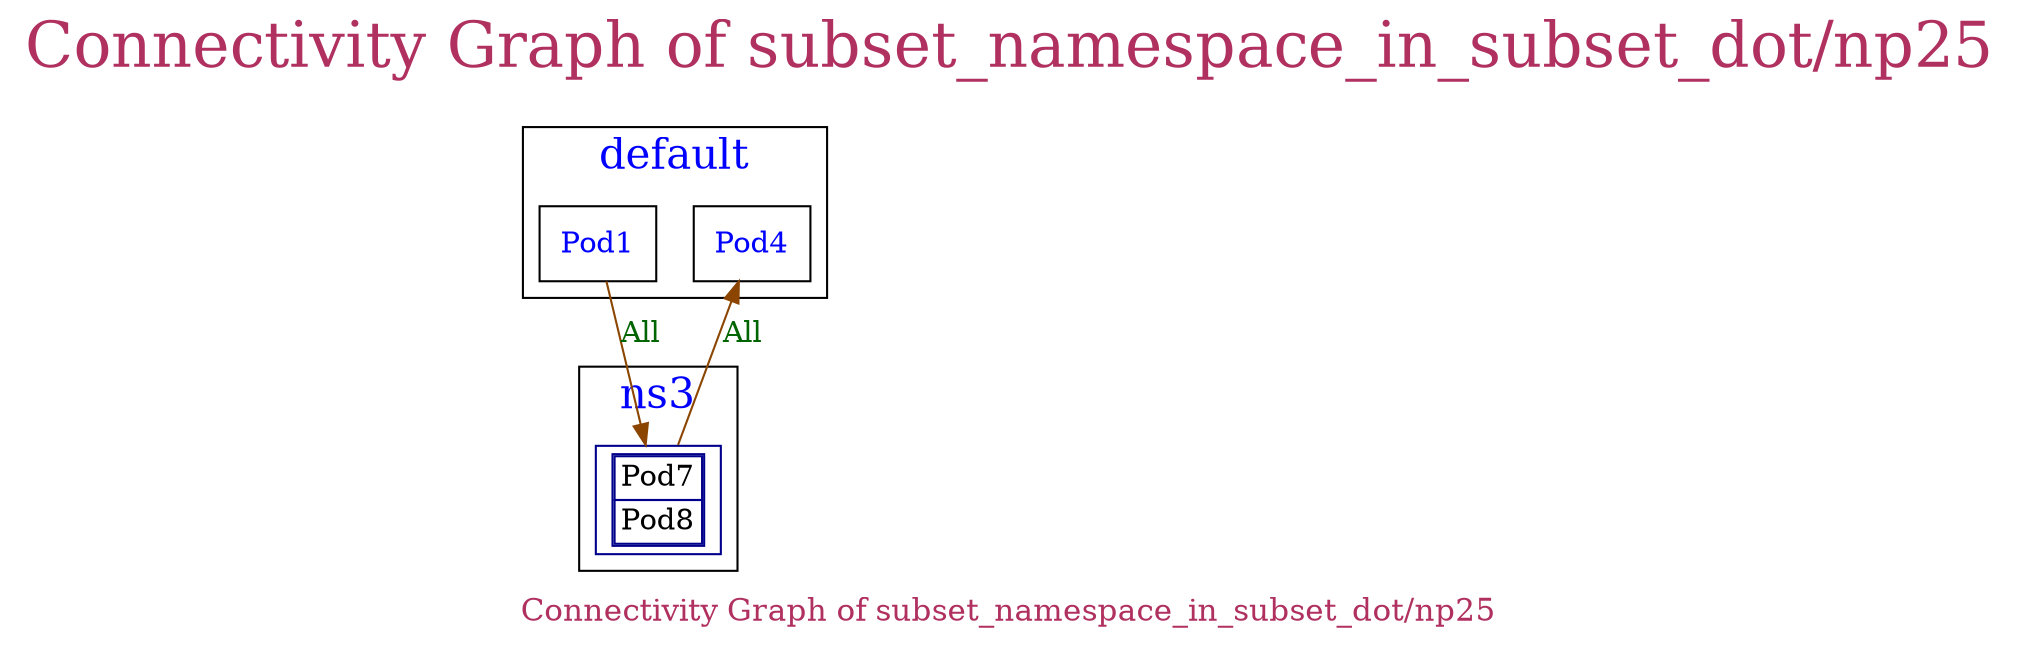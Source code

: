 // The Connectivity Graph of subset_namespace_in_subset_dot/np25
digraph {
	label="Connectivity Graph of subset_namespace_in_subset_dot/np25"	labelloc = "t"
	fontsize=30
	fontcolor=maroon
	subgraph cluster_map_explanation {
subgraph cluster_default_namespace{
	label="default"
	fontsize=20
	fontcolor=blue
	tooltip="Namespace"
	"default/Pod1" [label=<<table border="0" cellspacing="0"><tr><td>Pod1</td></tr></table>> shape=box fontcolor=blue tooltip="Workload"]
	"default/Pod4" [label=<<table border="0" cellspacing="0"><tr><td>Pod4</td></tr></table>> shape=box fontcolor=blue tooltip="Workload"]
}
subgraph cluster_ns3_namespace{
	label="ns3"
	fontsize=20
	fontcolor=blue
	tooltip="Namespace"
	"ns3/Pod7" [label=<<table border="1" cellspacing="0"><tr><td>Pod7</td></tr><tr><td>Pod8</td></tr></table>> shape=box color=blue4 tooltip="A set of workloads having exactly the same connectivity"]
}
	"default/Pod1" -> "ns3/Pod7"[label="All" labeltooltip="All" color=darkorange4 fontcolor=darkgreen dir=both arrowhead=normal arrowtail=none]
	"ns3/Pod7" -> "default/Pod4"[label="All" labeltooltip="All" color=darkorange4 fontcolor=darkgreen dir=both arrowhead=normal arrowtail=none]
	color=white
	labelloc = "b"
	fontsize=15
	fontcolor=maroon
	}
}
